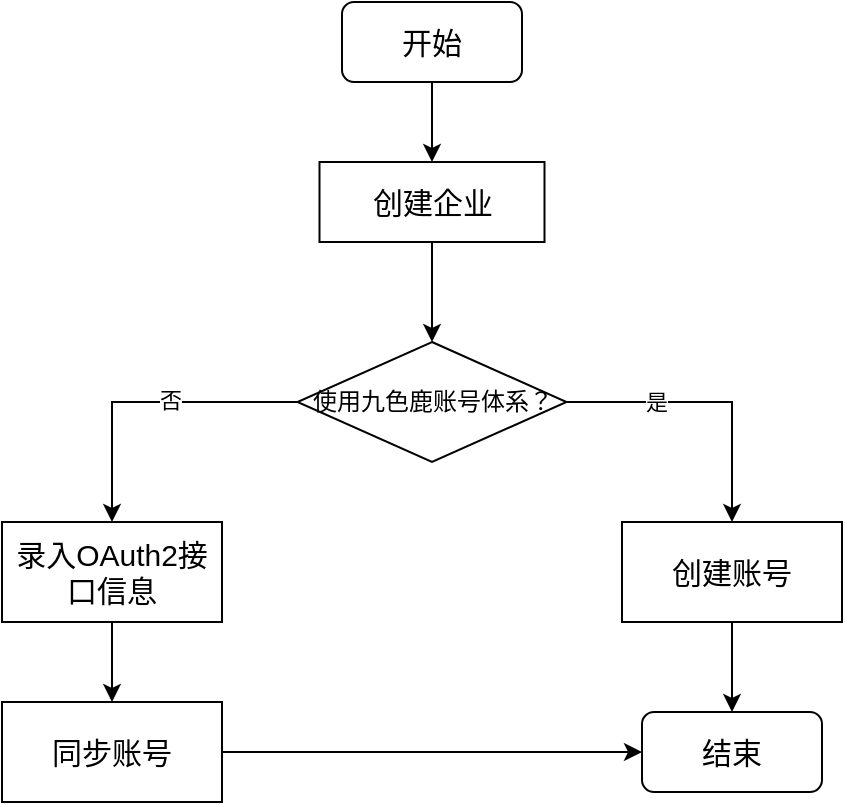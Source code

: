 <mxfile version="13.8.5" type="github">
  <diagram id="VJCo5P5VoEOkaGIKsCtQ" name="Page-1">
    <mxGraphModel dx="1426" dy="722" grid="1" gridSize="10" guides="1" tooltips="1" connect="1" arrows="1" fold="1" page="1" pageScale="1" pageWidth="827" pageHeight="1169" math="0" shadow="0">
      <root>
        <mxCell id="0" />
        <mxCell id="1" parent="0" />
        <mxCell id="xea7Ob0zWwAoHEg_F9E0-7" style="edgeStyle=orthogonalEdgeStyle;rounded=0;orthogonalLoop=1;jettySize=auto;html=1;exitX=0.5;exitY=1;exitDx=0;exitDy=0;entryX=0.5;entryY=0;entryDx=0;entryDy=0;" edge="1" parent="1" source="xea7Ob0zWwAoHEg_F9E0-1" target="xea7Ob0zWwAoHEg_F9E0-6">
          <mxGeometry relative="1" as="geometry" />
        </mxCell>
        <mxCell id="xea7Ob0zWwAoHEg_F9E0-1" value="&lt;font style=&quot;font-size: 15px&quot;&gt;开始&lt;/font&gt;" style="rounded=1;whiteSpace=wrap;html=1;" vertex="1" parent="1">
          <mxGeometry x="360" y="10" width="90" height="40" as="geometry" />
        </mxCell>
        <mxCell id="xea7Ob0zWwAoHEg_F9E0-9" value="" style="edgeStyle=orthogonalEdgeStyle;rounded=0;orthogonalLoop=1;jettySize=auto;html=1;" edge="1" parent="1" source="xea7Ob0zWwAoHEg_F9E0-6" target="xea7Ob0zWwAoHEg_F9E0-8">
          <mxGeometry relative="1" as="geometry" />
        </mxCell>
        <mxCell id="xea7Ob0zWwAoHEg_F9E0-6" value="&lt;font style=&quot;font-size: 15px&quot;&gt;创建企业&lt;/font&gt;" style="rounded=0;whiteSpace=wrap;html=1;" vertex="1" parent="1">
          <mxGeometry x="348.75" y="90" width="112.5" height="40" as="geometry" />
        </mxCell>
        <mxCell id="xea7Ob0zWwAoHEg_F9E0-11" style="edgeStyle=orthogonalEdgeStyle;rounded=0;orthogonalLoop=1;jettySize=auto;html=1;" edge="1" parent="1" source="xea7Ob0zWwAoHEg_F9E0-8" target="xea7Ob0zWwAoHEg_F9E0-10">
          <mxGeometry relative="1" as="geometry" />
        </mxCell>
        <mxCell id="xea7Ob0zWwAoHEg_F9E0-14" value="否" style="edgeLabel;html=1;align=center;verticalAlign=middle;resizable=0;points=[];" vertex="1" connectable="0" parent="xea7Ob0zWwAoHEg_F9E0-11">
          <mxGeometry x="-0.165" y="-1" relative="1" as="geometry">
            <mxPoint as="offset" />
          </mxGeometry>
        </mxCell>
        <mxCell id="xea7Ob0zWwAoHEg_F9E0-13" style="edgeStyle=orthogonalEdgeStyle;rounded=0;orthogonalLoop=1;jettySize=auto;html=1;entryX=0.5;entryY=0;entryDx=0;entryDy=0;" edge="1" parent="1" source="xea7Ob0zWwAoHEg_F9E0-8" target="xea7Ob0zWwAoHEg_F9E0-12">
          <mxGeometry relative="1" as="geometry" />
        </mxCell>
        <mxCell id="xea7Ob0zWwAoHEg_F9E0-15" value="是" style="edgeLabel;html=1;align=center;verticalAlign=middle;resizable=0;points=[];" vertex="1" connectable="0" parent="xea7Ob0zWwAoHEg_F9E0-13">
          <mxGeometry x="-0.387" relative="1" as="geometry">
            <mxPoint as="offset" />
          </mxGeometry>
        </mxCell>
        <mxCell id="xea7Ob0zWwAoHEg_F9E0-8" value="使用九色鹿账号体系？" style="rhombus;whiteSpace=wrap;html=1;" vertex="1" parent="1">
          <mxGeometry x="337.75" y="180" width="134.5" height="60" as="geometry" />
        </mxCell>
        <mxCell id="xea7Ob0zWwAoHEg_F9E0-17" value="" style="edgeStyle=orthogonalEdgeStyle;rounded=0;orthogonalLoop=1;jettySize=auto;html=1;" edge="1" parent="1" source="xea7Ob0zWwAoHEg_F9E0-10" target="xea7Ob0zWwAoHEg_F9E0-16">
          <mxGeometry relative="1" as="geometry" />
        </mxCell>
        <mxCell id="xea7Ob0zWwAoHEg_F9E0-10" value="&lt;font style=&quot;font-size: 15px&quot;&gt;录入OAuth2接口信息&lt;/font&gt;" style="rounded=0;whiteSpace=wrap;html=1;" vertex="1" parent="1">
          <mxGeometry x="190" y="270" width="110" height="50" as="geometry" />
        </mxCell>
        <mxCell id="xea7Ob0zWwAoHEg_F9E0-22" value="" style="edgeStyle=orthogonalEdgeStyle;rounded=0;orthogonalLoop=1;jettySize=auto;html=1;" edge="1" parent="1" source="xea7Ob0zWwAoHEg_F9E0-12" target="xea7Ob0zWwAoHEg_F9E0-19">
          <mxGeometry relative="1" as="geometry" />
        </mxCell>
        <mxCell id="xea7Ob0zWwAoHEg_F9E0-12" value="&lt;font style=&quot;font-size: 15px&quot;&gt;创建账号&lt;/font&gt;" style="rounded=0;whiteSpace=wrap;html=1;" vertex="1" parent="1">
          <mxGeometry x="500" y="270" width="110" height="50" as="geometry" />
        </mxCell>
        <mxCell id="xea7Ob0zWwAoHEg_F9E0-20" style="edgeStyle=orthogonalEdgeStyle;rounded=0;orthogonalLoop=1;jettySize=auto;html=1;entryX=0;entryY=0.5;entryDx=0;entryDy=0;" edge="1" parent="1" source="xea7Ob0zWwAoHEg_F9E0-16" target="xea7Ob0zWwAoHEg_F9E0-19">
          <mxGeometry relative="1" as="geometry" />
        </mxCell>
        <mxCell id="xea7Ob0zWwAoHEg_F9E0-16" value="&lt;font style=&quot;font-size: 15px&quot;&gt;同步账号&lt;/font&gt;" style="rounded=0;whiteSpace=wrap;html=1;" vertex="1" parent="1">
          <mxGeometry x="190" y="360" width="110" height="50" as="geometry" />
        </mxCell>
        <mxCell id="xea7Ob0zWwAoHEg_F9E0-19" value="&lt;font style=&quot;font-size: 15px&quot;&gt;结束&lt;/font&gt;" style="rounded=1;whiteSpace=wrap;html=1;" vertex="1" parent="1">
          <mxGeometry x="510" y="365" width="90" height="40" as="geometry" />
        </mxCell>
      </root>
    </mxGraphModel>
  </diagram>
</mxfile>
